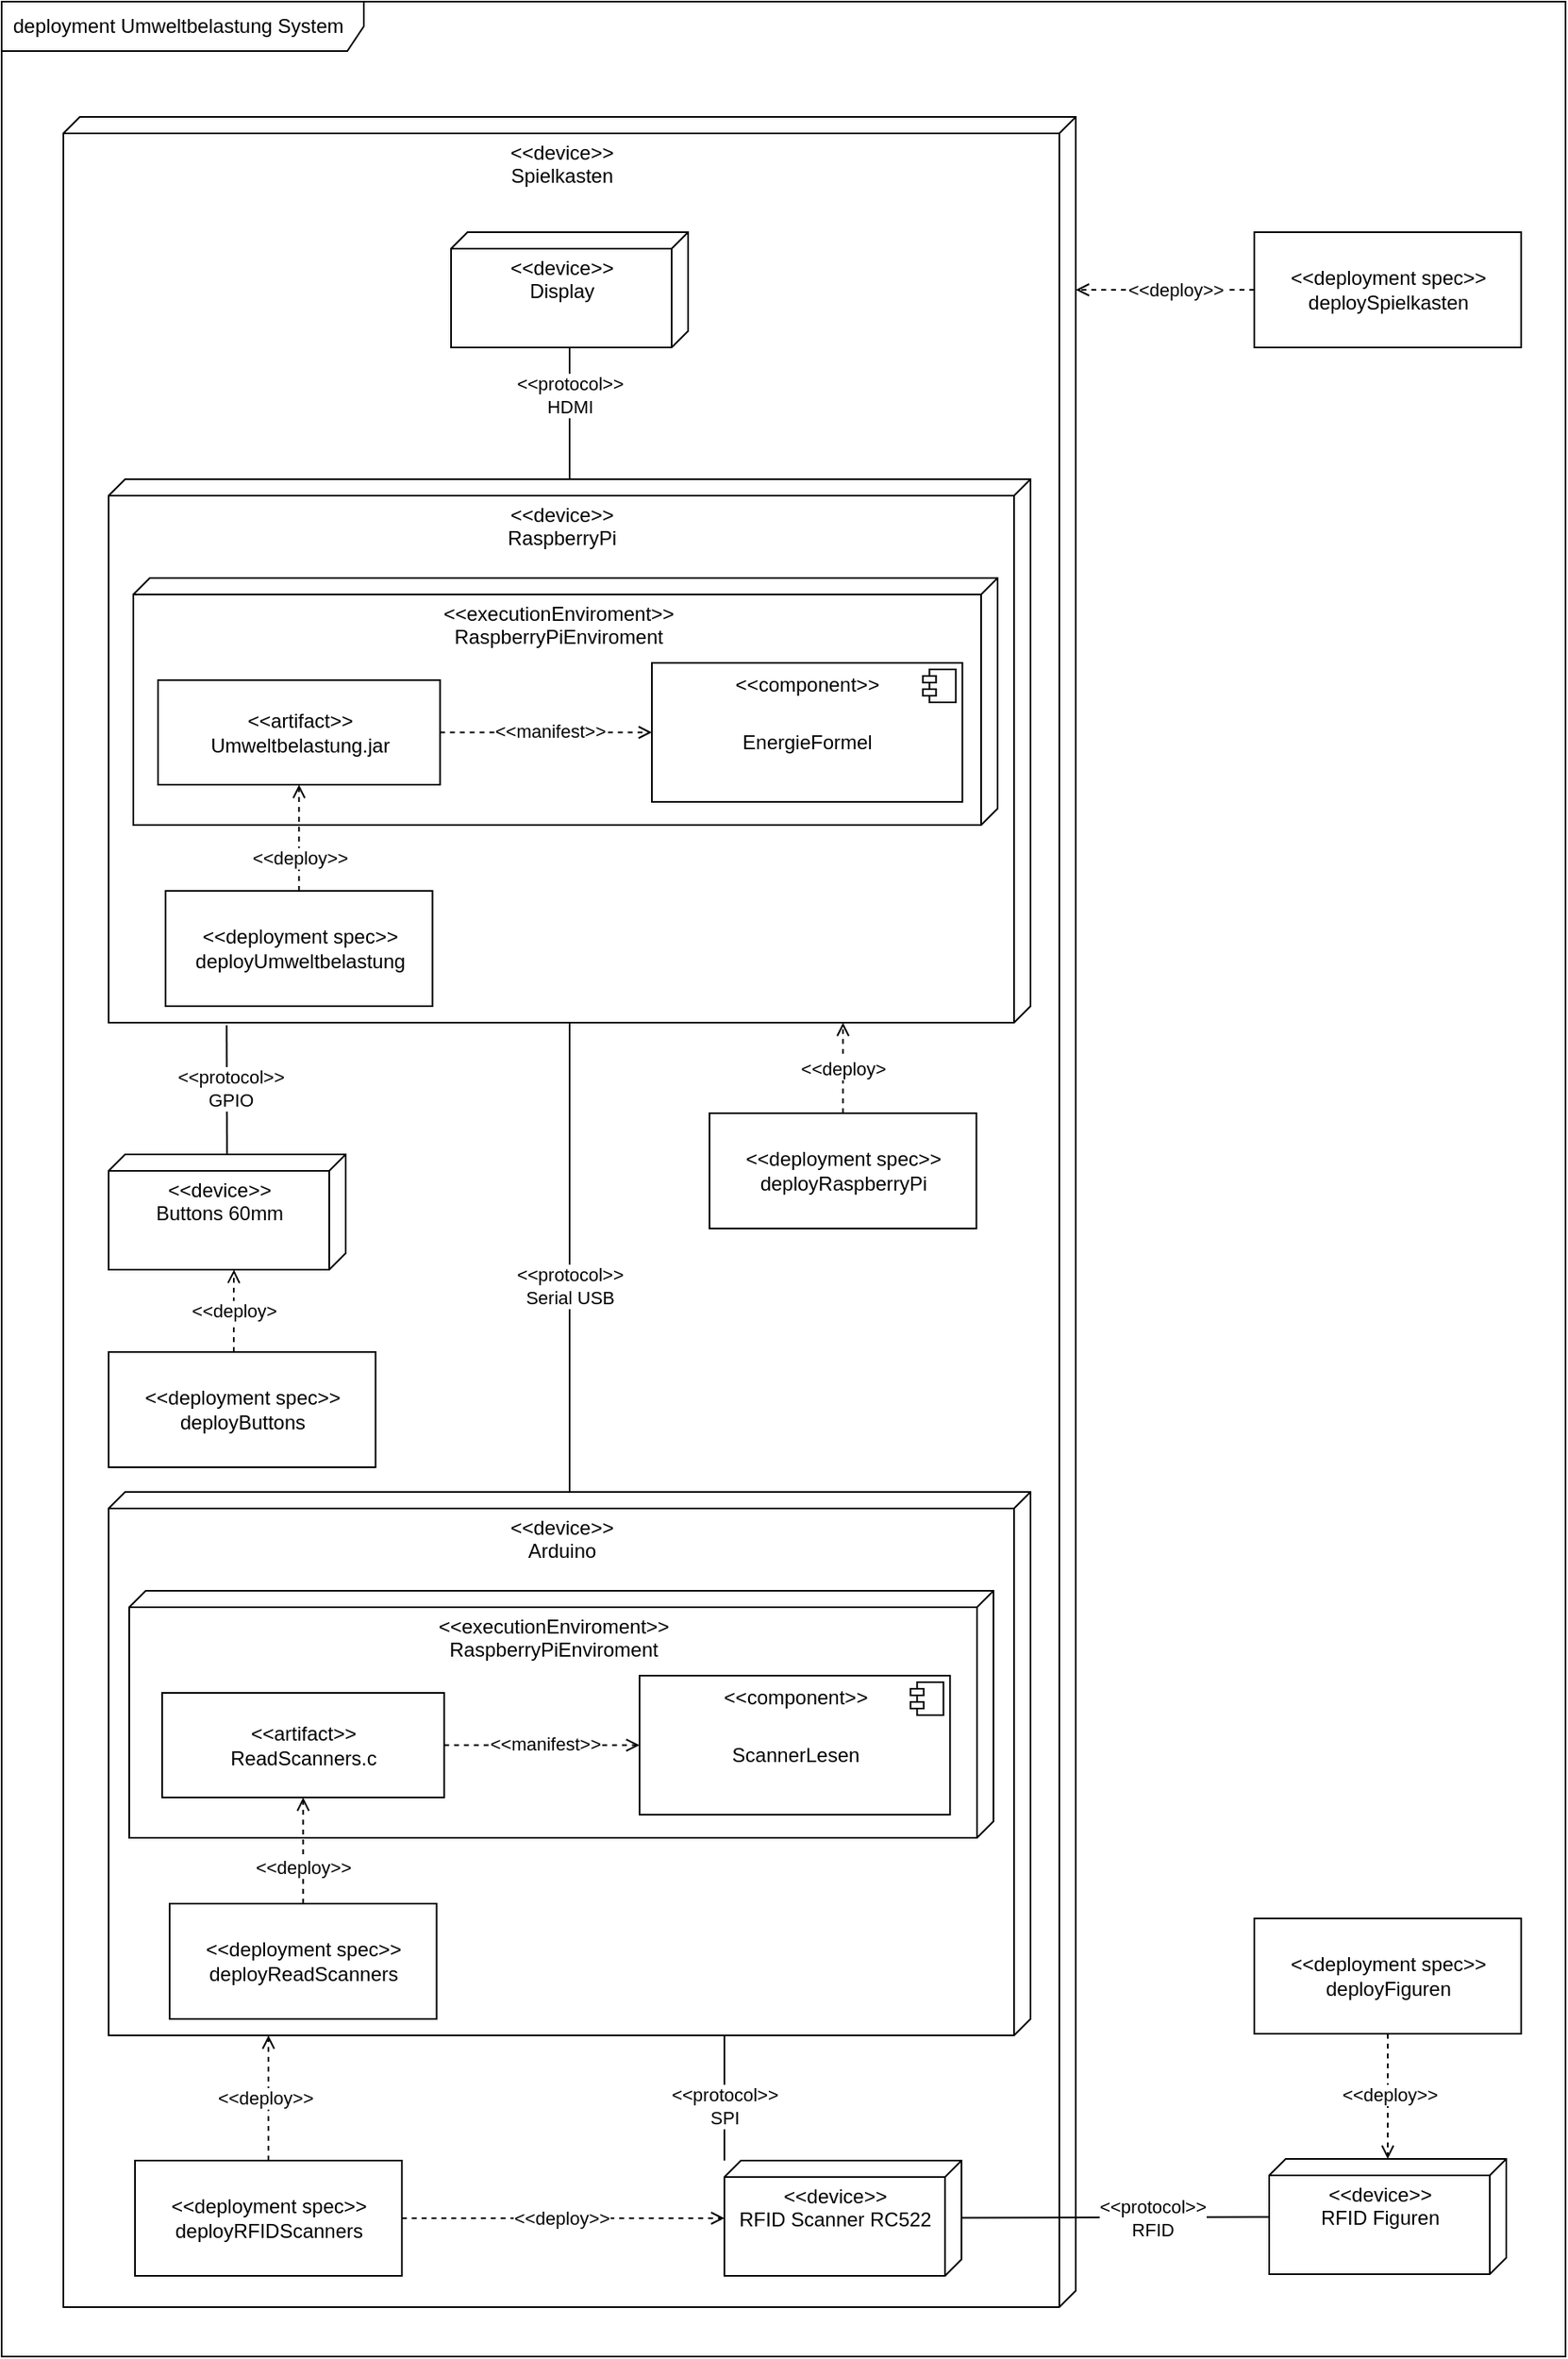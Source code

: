<mxfile>
    <diagram id="3KNrLy48KbOVW-E9r99I" name="Page-1">
        <mxGraphModel dx="1206" dy="2297" grid="1" gridSize="10" guides="1" tooltips="1" connect="1" arrows="1" fold="1" page="1" pageScale="1" pageWidth="827" pageHeight="1169" math="0" shadow="0">
            <root>
                <mxCell id="0"/>
                <mxCell id="1" parent="0"/>
                <mxCell id="118" value="deployment Umweltbelastung System" style="shape=umlFrame;whiteSpace=wrap;html=1;width=220;height=30;boundedLbl=1;verticalAlign=middle;align=left;spacingLeft=5;" parent="1" vertex="1">
                    <mxGeometry x="170" y="-160" width="950" height="1430" as="geometry"/>
                </mxCell>
                <mxCell id="48" style="edgeStyle=none;html=1;dashed=1;endArrow=open;endFill=0;" parent="1" edge="1">
                    <mxGeometry relative="1" as="geometry">
                        <mxPoint x="877.147" y="779.999" as="sourcePoint"/>
                    </mxGeometry>
                </mxCell>
                <mxCell id="74" value="" style="group" parent="1" vertex="1" connectable="0">
                    <mxGeometry x="940" y="1150" width="144" height="70" as="geometry"/>
                </mxCell>
                <mxCell id="75" value="&amp;lt;&amp;lt;device&amp;gt;&amp;gt;&lt;br&gt;RFID Figuren" style="verticalAlign=top;align=center;spacingTop=8;spacingLeft=2;spacingRight=12;shape=cube;size=10;direction=south;fontStyle=0;html=1;" parent="74" vertex="1">
                    <mxGeometry width="144" height="70" as="geometry"/>
                </mxCell>
                <mxCell id="62" value="&amp;lt;&amp;lt;device&amp;gt;&amp;gt;&lt;br&gt;Spielkasten" style="verticalAlign=top;align=center;spacingTop=8;spacingLeft=2;spacingRight=12;shape=cube;size=10;direction=south;fontStyle=0;html=1;" parent="1" vertex="1">
                    <mxGeometry x="207.5" y="-90" width="615" height="1330" as="geometry"/>
                </mxCell>
                <mxCell id="18" value="" style="group" parent="1" vertex="1" connectable="0">
                    <mxGeometry x="609.08" y="1151" width="144" height="70" as="geometry"/>
                </mxCell>
                <mxCell id="19" value="&amp;lt;&amp;lt;device&amp;gt;&amp;gt;&lt;br&gt;RFID Scanner RC522" style="verticalAlign=top;align=center;spacingTop=8;spacingLeft=2;spacingRight=12;shape=cube;size=10;direction=south;fontStyle=0;html=1;" parent="18" vertex="1">
                    <mxGeometry width="144" height="70" as="geometry"/>
                </mxCell>
                <mxCell id="21" style="edgeStyle=orthogonalEdgeStyle;html=1;endArrow=none;endFill=0;" parent="1" source="37" target="19" edge="1">
                    <mxGeometry relative="1" as="geometry">
                        <mxPoint x="1550" y="445" as="sourcePoint"/>
                        <Array as="points">
                            <mxPoint x="680" y="1010"/>
                            <mxPoint x="680" y="1010"/>
                        </Array>
                    </mxGeometry>
                </mxCell>
                <mxCell id="22" value="&amp;lt;&amp;lt;protocol&amp;gt;&amp;gt;&lt;br&gt;SPI" style="edgeLabel;html=1;align=center;verticalAlign=middle;resizable=0;points=[];" parent="21" vertex="1" connectable="0">
                    <mxGeometry x="-0.092" y="-3" relative="1" as="geometry">
                        <mxPoint x="3" y="8" as="offset"/>
                    </mxGeometry>
                </mxCell>
                <mxCell id="23" style="edgeStyle=none;html=1;endArrow=none;endFill=0;" parent="1" source="2" target="37" edge="1">
                    <mxGeometry relative="1" as="geometry">
                        <mxPoint x="1290" y="445" as="targetPoint"/>
                    </mxGeometry>
                </mxCell>
                <mxCell id="24" value="&amp;lt;&amp;lt;protocol&amp;gt;&amp;gt;&lt;br&gt;Serial USB" style="edgeLabel;html=1;align=center;verticalAlign=middle;resizable=0;points=[];" parent="23" vertex="1" connectable="0">
                    <mxGeometry x="0.202" relative="1" as="geometry">
                        <mxPoint y="-12" as="offset"/>
                    </mxGeometry>
                </mxCell>
                <mxCell id="94" value="" style="group" parent="1" vertex="1" connectable="0">
                    <mxGeometry x="235" y="130" width="560" height="350" as="geometry"/>
                </mxCell>
                <mxCell id="2" value="&amp;lt;&amp;lt;device&amp;gt;&amp;gt;&lt;br&gt;RaspberryPi" style="verticalAlign=top;align=center;spacingTop=8;spacingLeft=2;spacingRight=12;shape=cube;size=10;direction=south;fontStyle=0;html=1;container=0;" parent="94" vertex="1">
                    <mxGeometry width="560" height="330" as="geometry"/>
                </mxCell>
                <mxCell id="45" value="&lt;div style=&quot;&quot;&gt;&lt;span style=&quot;background-color: initial;&quot;&gt;&amp;lt;&amp;lt;deployment spec&amp;gt;&amp;gt;&lt;/span&gt;&lt;/div&gt;&lt;div style=&quot;&quot;&gt;deployUmweltbelastung&lt;/div&gt;" style="html=1;align=center;verticalAlign=middle;dashed=0;" parent="94" vertex="1">
                    <mxGeometry x="34.58" y="250" width="162.15" height="70" as="geometry"/>
                </mxCell>
                <mxCell id="93" value="" style="group" parent="94" vertex="1" connectable="0">
                    <mxGeometry x="15" y="60" width="525" height="150" as="geometry"/>
                </mxCell>
                <mxCell id="26" value="&amp;lt;&amp;lt;executionEnviroment&amp;gt;&amp;gt;&lt;br&gt;RaspberryPiEnviroment" style="verticalAlign=top;align=center;spacingTop=8;spacingLeft=2;spacingRight=12;shape=cube;size=10;direction=south;fontStyle=0;html=1;" parent="93" vertex="1">
                    <mxGeometry width="525" height="150" as="geometry"/>
                </mxCell>
                <mxCell id="11" value="&lt;div style=&quot;&quot;&gt;&lt;span style=&quot;background-color: initial;&quot;&gt;&amp;lt;&amp;lt;artifact&amp;gt;&amp;gt;&lt;/span&gt;&lt;/div&gt;&lt;div style=&quot;&quot;&gt;&lt;span style=&quot;background-color: initial;&quot;&gt;Umweltbelastung.jar&lt;/span&gt;&lt;/div&gt;" style="html=1;align=center;verticalAlign=middle;dashed=0;" parent="93" vertex="1">
                    <mxGeometry x="15.0" y="62" width="171.314" height="63.5" as="geometry"/>
                </mxCell>
                <mxCell id="6" value="&lt;p style=&quot;margin: 6px 0px 0px;&quot;&gt;&amp;lt;&amp;lt;component&amp;gt;&amp;gt;&lt;/p&gt;&lt;p style=&quot;margin: 6px 0px 0px;&quot;&gt;&lt;span style=&quot;background-color: initial;&quot;&gt;&lt;br&gt;EnergieFormel&lt;/span&gt;&lt;br&gt;&lt;/p&gt;" style="align=center;overflow=fill;html=1;dropTarget=0;verticalAlign=middle;" parent="93" vertex="1">
                    <mxGeometry x="315" y="51.56" width="188.63" height="84.38" as="geometry"/>
                </mxCell>
                <mxCell id="7" value="" style="shape=component;jettyWidth=8;jettyHeight=4;" parent="6" vertex="1">
                    <mxGeometry x="1" width="20" height="20" relative="1" as="geometry">
                        <mxPoint x="-24" y="4" as="offset"/>
                    </mxGeometry>
                </mxCell>
                <mxCell id="28" style="edgeStyle=none;html=1;endArrow=open;endFill=0;dashed=1;" parent="93" source="11" target="6" edge="1">
                    <mxGeometry relative="1" as="geometry"/>
                </mxCell>
                <mxCell id="29" value="&amp;lt;&amp;lt;manifest&amp;gt;&amp;gt;" style="edgeLabel;html=1;align=center;verticalAlign=middle;resizable=0;points=[];" parent="28" vertex="1" connectable="0">
                    <mxGeometry x="0.029" y="1" relative="1" as="geometry">
                        <mxPoint as="offset"/>
                    </mxGeometry>
                </mxCell>
                <mxCell id="46" style="edgeStyle=none;html=1;dashed=1;endArrow=open;endFill=0;" parent="94" source="45" target="11" edge="1">
                    <mxGeometry relative="1" as="geometry"/>
                </mxCell>
                <mxCell id="79" value="&amp;lt;&amp;lt;deploy&amp;gt;&amp;gt;" style="edgeLabel;html=1;align=center;verticalAlign=middle;resizable=0;points=[];" parent="46" vertex="1" connectable="0">
                    <mxGeometry x="-0.012" y="-4" relative="1" as="geometry">
                        <mxPoint x="-4" y="12" as="offset"/>
                    </mxGeometry>
                </mxCell>
                <mxCell id="98" value="" style="group" parent="1" vertex="1" connectable="0">
                    <mxGeometry x="235" y="745" width="560" height="330" as="geometry"/>
                </mxCell>
                <mxCell id="37" value="&amp;lt;&amp;lt;device&amp;gt;&amp;gt;&lt;br&gt;Arduino" style="verticalAlign=top;align=center;spacingTop=8;spacingLeft=2;spacingRight=12;shape=cube;size=10;direction=south;fontStyle=0;html=1;" parent="98" vertex="1">
                    <mxGeometry width="560" height="330" as="geometry"/>
                </mxCell>
                <mxCell id="56" value="&lt;div style=&quot;&quot;&gt;&lt;span style=&quot;background-color: initial;&quot;&gt;&amp;lt;&amp;lt;deployment spec&amp;gt;&amp;gt;&lt;/span&gt;&lt;/div&gt;&lt;div style=&quot;&quot;&gt;deployReadScanners&lt;br&gt;&lt;/div&gt;" style="html=1;align=center;verticalAlign=middle;dashed=0;" parent="98" vertex="1">
                    <mxGeometry x="37.08" y="250" width="162.15" height="70" as="geometry"/>
                </mxCell>
                <mxCell id="97" value="" style="group" parent="98" vertex="1" connectable="0">
                    <mxGeometry x="12.5" y="60" width="525" height="150" as="geometry"/>
                </mxCell>
                <mxCell id="50" value="&amp;lt;&amp;lt;executionEnviroment&amp;gt;&amp;gt;&lt;br&gt;RaspberryPiEnviroment" style="verticalAlign=top;align=center;spacingTop=8;spacingLeft=2;spacingRight=12;shape=cube;size=10;direction=south;fontStyle=0;html=1;" parent="97" vertex="1">
                    <mxGeometry width="525" height="150" as="geometry"/>
                </mxCell>
                <mxCell id="53" value="&lt;div style=&quot;&quot;&gt;&lt;span style=&quot;background-color: initial;&quot;&gt;&amp;lt;&amp;lt;artifact&amp;gt;&amp;gt;&lt;/span&gt;&lt;/div&gt;&lt;div style=&quot;&quot;&gt;&lt;span style=&quot;background-color: initial;&quot;&gt;ReadScanners.c&lt;/span&gt;&lt;/div&gt;" style="html=1;align=center;verticalAlign=middle;dashed=0;" parent="97" vertex="1">
                    <mxGeometry x="20.0" y="62" width="171.314" height="63.5" as="geometry"/>
                </mxCell>
                <mxCell id="54" value="&lt;p style=&quot;margin: 6px 0px 0px;&quot;&gt;&amp;lt;&amp;lt;component&amp;gt;&amp;gt;&lt;/p&gt;&lt;p style=&quot;margin: 6px 0px 0px;&quot;&gt;&lt;br&gt;ScannerLesen&lt;/p&gt;" style="align=center;overflow=fill;html=1;dropTarget=0;verticalAlign=middle;" parent="97" vertex="1">
                    <mxGeometry x="310" y="51.56" width="188.63" height="84.38" as="geometry"/>
                </mxCell>
                <mxCell id="55" value="" style="shape=component;jettyWidth=8;jettyHeight=4;" parent="54" vertex="1">
                    <mxGeometry x="1" width="20" height="20" relative="1" as="geometry">
                        <mxPoint x="-24" y="4" as="offset"/>
                    </mxGeometry>
                </mxCell>
                <mxCell id="51" style="edgeStyle=none;html=1;endArrow=open;endFill=0;dashed=1;" parent="97" source="53" target="54" edge="1">
                    <mxGeometry relative="1" as="geometry"/>
                </mxCell>
                <mxCell id="52" value="&amp;lt;&amp;lt;manifest&amp;gt;&amp;gt;" style="edgeLabel;html=1;align=center;verticalAlign=middle;resizable=0;points=[];" parent="51" vertex="1" connectable="0">
                    <mxGeometry x="0.029" y="1" relative="1" as="geometry">
                        <mxPoint as="offset"/>
                    </mxGeometry>
                </mxCell>
                <mxCell id="57" style="edgeStyle=none;html=1;dashed=1;endArrow=open;endFill=0;" parent="98" source="56" target="53" edge="1">
                    <mxGeometry relative="1" as="geometry"/>
                </mxCell>
                <mxCell id="96" value="&amp;lt;&amp;lt;deploy&amp;gt;&amp;gt;" style="edgeLabel;html=1;align=center;verticalAlign=middle;resizable=0;points=[];" parent="57" vertex="1" connectable="0">
                    <mxGeometry x="-0.299" relative="1" as="geometry">
                        <mxPoint as="offset"/>
                    </mxGeometry>
                </mxCell>
                <mxCell id="100" value="&amp;lt;&amp;lt;deploy&amp;gt;" style="edgeStyle=orthogonalEdgeStyle;html=1;endArrow=open;endFill=0;dashed=1;" parent="1" source="99" target="2" edge="1">
                    <mxGeometry relative="1" as="geometry">
                        <Array as="points">
                            <mxPoint x="681" y="470"/>
                            <mxPoint x="681" y="470"/>
                        </Array>
                    </mxGeometry>
                </mxCell>
                <mxCell id="99" value="&lt;div style=&quot;&quot;&gt;&lt;span style=&quot;background-color: initial;&quot;&gt;&amp;lt;&amp;lt;deployment spec&amp;gt;&amp;gt;&lt;/span&gt;&lt;/div&gt;&lt;div style=&quot;&quot;&gt;deployRaspberryPi&lt;/div&gt;" style="html=1;align=center;verticalAlign=middle;dashed=0;" parent="1" vertex="1">
                    <mxGeometry x="600" y="515" width="162.15" height="70" as="geometry"/>
                </mxCell>
                <mxCell id="104" style="edgeStyle=orthogonalEdgeStyle;html=1;dashed=1;endArrow=open;endFill=0;" parent="1" source="101" target="37" edge="1">
                    <mxGeometry relative="1" as="geometry">
                        <Array as="points">
                            <mxPoint x="332" y="1000"/>
                            <mxPoint x="332" y="1000"/>
                        </Array>
                    </mxGeometry>
                </mxCell>
                <mxCell id="107" value="&amp;lt;&amp;lt;deploy&amp;gt;&amp;gt;" style="edgeLabel;html=1;align=center;verticalAlign=middle;resizable=0;points=[];" parent="104" vertex="1" connectable="0">
                    <mxGeometry x="0.007" y="2" relative="1" as="geometry">
                        <mxPoint as="offset"/>
                    </mxGeometry>
                </mxCell>
                <mxCell id="105" style="edgeStyle=orthogonalEdgeStyle;html=1;dashed=1;endArrow=open;endFill=0;" parent="1" source="101" target="19" edge="1">
                    <mxGeometry relative="1" as="geometry"/>
                </mxCell>
                <mxCell id="106" value="&amp;lt;&amp;lt;deploy&amp;gt;&amp;gt;" style="edgeLabel;html=1;align=center;verticalAlign=middle;resizable=0;points=[];" parent="105" vertex="1" connectable="0">
                    <mxGeometry x="-0.016" relative="1" as="geometry">
                        <mxPoint as="offset"/>
                    </mxGeometry>
                </mxCell>
                <mxCell id="101" value="&lt;div style=&quot;&quot;&gt;&lt;span style=&quot;background-color: initial;&quot;&gt;&amp;lt;&amp;lt;deployment spec&amp;gt;&amp;gt;&lt;/span&gt;&lt;/div&gt;&lt;div style=&quot;&quot;&gt;deployRFIDScanners&lt;/div&gt;" style="html=1;align=center;verticalAlign=middle;dashed=0;" parent="1" vertex="1">
                    <mxGeometry x="251" y="1151" width="162.15" height="70" as="geometry"/>
                </mxCell>
                <mxCell id="76" style="edgeStyle=none;html=1;endArrow=none;endFill=0;" parent="1" source="19" target="75" edge="1">
                    <mxGeometry relative="1" as="geometry"/>
                </mxCell>
                <mxCell id="77" value="&amp;lt;&amp;lt;protocol&amp;gt;&amp;gt;&lt;br&gt;RFID" style="edgeLabel;html=1;align=center;verticalAlign=middle;resizable=0;points=[];" parent="76" vertex="1" connectable="0">
                    <mxGeometry x="-0.071" y="-2" relative="1" as="geometry">
                        <mxPoint x="29" y="-2" as="offset"/>
                    </mxGeometry>
                </mxCell>
                <mxCell id="108" value="" style="group" parent="1" vertex="1" connectable="0">
                    <mxGeometry x="443" y="-20" width="144" height="70" as="geometry"/>
                </mxCell>
                <mxCell id="109" value="&amp;lt;&amp;lt;device&amp;gt;&amp;gt;&lt;br&gt;Display" style="verticalAlign=top;align=center;spacingTop=8;spacingLeft=2;spacingRight=12;shape=cube;size=10;direction=south;fontStyle=0;html=1;" parent="108" vertex="1">
                    <mxGeometry width="144" height="70" as="geometry"/>
                </mxCell>
                <mxCell id="110" style="edgeStyle=orthogonalEdgeStyle;html=1;endArrow=none;endFill=0;" parent="1" source="2" target="109" edge="1">
                    <mxGeometry relative="1" as="geometry"/>
                </mxCell>
                <mxCell id="111" value="&amp;lt;&amp;lt;protocol&amp;gt;&amp;gt;&lt;br&gt;HDMI" style="edgeLabel;html=1;align=center;verticalAlign=middle;resizable=0;points=[];" parent="110" vertex="1" connectable="0">
                    <mxGeometry x="0.271" relative="1" as="geometry">
                        <mxPoint as="offset"/>
                    </mxGeometry>
                </mxCell>
                <mxCell id="113" style="edgeStyle=orthogonalEdgeStyle;html=1;endArrow=open;endFill=0;dashed=1;" parent="1" source="112" target="62" edge="1">
                    <mxGeometry relative="1" as="geometry">
                        <Array as="points">
                            <mxPoint x="850" y="15"/>
                            <mxPoint x="850" y="15"/>
                        </Array>
                    </mxGeometry>
                </mxCell>
                <mxCell id="114" value="&amp;lt;&amp;lt;deploy&amp;gt;&amp;gt;" style="edgeLabel;html=1;align=center;verticalAlign=middle;resizable=0;points=[];" parent="113" vertex="1" connectable="0">
                    <mxGeometry x="0.243" y="3" relative="1" as="geometry">
                        <mxPoint x="19" y="-3" as="offset"/>
                    </mxGeometry>
                </mxCell>
                <mxCell id="112" value="&lt;div style=&quot;&quot;&gt;&lt;span style=&quot;background-color: initial;&quot;&gt;&amp;lt;&amp;lt;deployment spec&amp;gt;&amp;gt;&lt;/span&gt;&lt;/div&gt;&lt;div style=&quot;&quot;&gt;deploySpielkasten&lt;/div&gt;" style="html=1;align=center;verticalAlign=middle;dashed=0;" parent="1" vertex="1">
                    <mxGeometry x="930.92" y="-20" width="162.15" height="70" as="geometry"/>
                </mxCell>
                <mxCell id="116" style="edgeStyle=orthogonalEdgeStyle;html=1;dashed=1;endArrow=open;endFill=0;" parent="1" source="115" target="75" edge="1">
                    <mxGeometry relative="1" as="geometry"/>
                </mxCell>
                <mxCell id="117" value="&amp;lt;&amp;lt;deploy&amp;gt;&amp;gt;" style="edgeLabel;html=1;align=center;verticalAlign=middle;resizable=0;points=[];" parent="116" vertex="1" connectable="0">
                    <mxGeometry x="-0.046" y="1" relative="1" as="geometry">
                        <mxPoint as="offset"/>
                    </mxGeometry>
                </mxCell>
                <mxCell id="115" value="&lt;div style=&quot;&quot;&gt;&lt;span style=&quot;background-color: initial;&quot;&gt;&amp;lt;&amp;lt;deployment spec&amp;gt;&amp;gt;&lt;/span&gt;&lt;/div&gt;&lt;div style=&quot;&quot;&gt;deployFiguren&lt;/div&gt;" style="html=1;align=center;verticalAlign=middle;dashed=0;" parent="1" vertex="1">
                    <mxGeometry x="930.93" y="1004" width="162.15" height="70" as="geometry"/>
                </mxCell>
                <mxCell id="119" value="" style="group" vertex="1" connectable="0" parent="1">
                    <mxGeometry x="235.0" y="540" width="144" height="70" as="geometry"/>
                </mxCell>
                <mxCell id="120" value="&amp;lt;&amp;lt;device&amp;gt;&amp;gt;&lt;br&gt;Buttons 60mm" style="verticalAlign=top;align=center;spacingTop=8;spacingLeft=2;spacingRight=12;shape=cube;size=10;direction=south;fontStyle=0;html=1;" vertex="1" parent="119">
                    <mxGeometry width="144" height="70" as="geometry"/>
                </mxCell>
                <mxCell id="121" style="edgeStyle=none;html=1;entryX=1.005;entryY=0.872;entryDx=0;entryDy=0;entryPerimeter=0;endArrow=none;endFill=0;" edge="1" parent="1" source="120" target="2">
                    <mxGeometry relative="1" as="geometry"/>
                </mxCell>
                <mxCell id="122" value="&amp;lt;&amp;lt;protocol&amp;gt;&amp;gt;&lt;br&gt;GPIO" style="edgeLabel;html=1;align=center;verticalAlign=middle;resizable=0;points=[];" vertex="1" connectable="0" parent="121">
                    <mxGeometry x="0.032" y="-2" relative="1" as="geometry">
                        <mxPoint as="offset"/>
                    </mxGeometry>
                </mxCell>
                <mxCell id="123" value="&lt;div style=&quot;&quot;&gt;&lt;span style=&quot;background-color: initial;&quot;&gt;&amp;lt;&amp;lt;deployment spec&amp;gt;&amp;gt;&lt;/span&gt;&lt;/div&gt;&lt;div style=&quot;&quot;&gt;deployButtons&lt;/div&gt;" style="html=1;align=center;verticalAlign=middle;dashed=0;" vertex="1" parent="1">
                    <mxGeometry x="235" y="660" width="162.15" height="70" as="geometry"/>
                </mxCell>
                <mxCell id="124" value="&amp;lt;&amp;lt;deploy&amp;gt;" style="edgeStyle=orthogonalEdgeStyle;html=1;endArrow=open;endFill=0;dashed=1;" edge="1" parent="1">
                    <mxGeometry relative="1" as="geometry">
                        <Array as="points">
                            <mxPoint x="311" y="620"/>
                            <mxPoint x="311" y="620"/>
                        </Array>
                        <mxPoint x="311" y="660" as="sourcePoint"/>
                        <mxPoint x="311.143" y="610" as="targetPoint"/>
                    </mxGeometry>
                </mxCell>
            </root>
        </mxGraphModel>
    </diagram>
</mxfile>